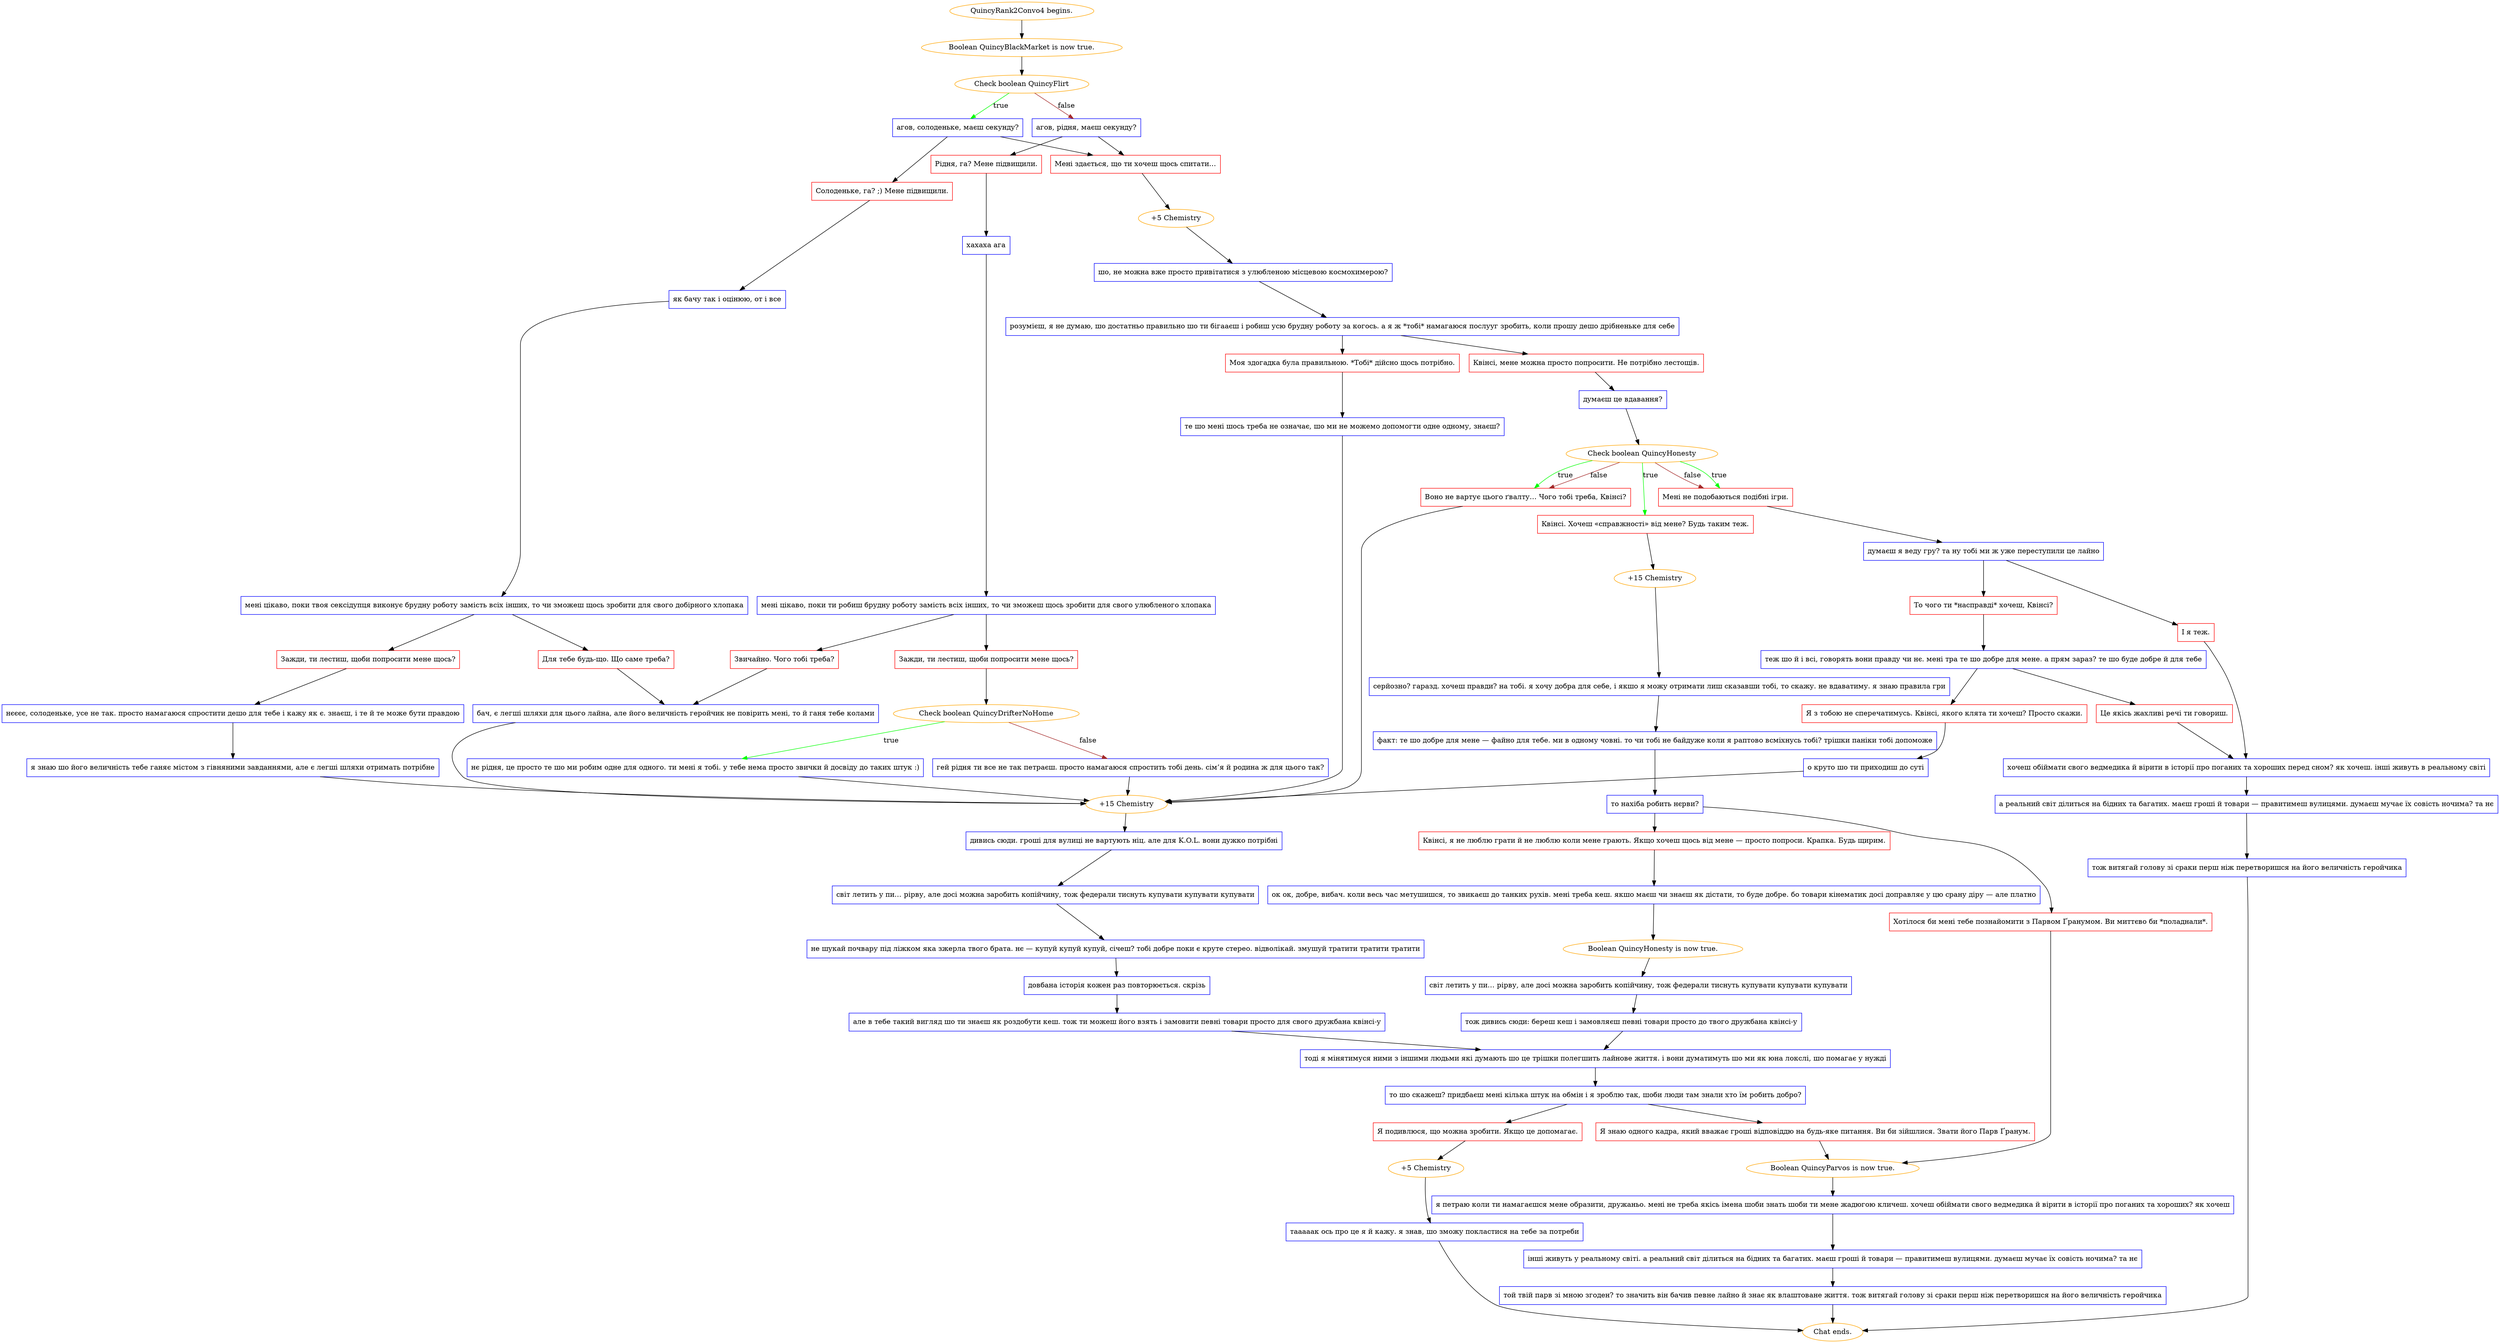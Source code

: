 digraph {
	"QuincyRank2Convo4 begins." [color=orange];
		"QuincyRank2Convo4 begins." -> j3671517917;
	j3671517917 [label="Boolean QuincyBlackMarket is now true.",color=orange];
		j3671517917 -> j3865965441;
	j3865965441 [label="Check boolean QuincyFlirt",color=orange];
		j3865965441 -> j3615415629 [label=true,color=green];
		j3865965441 -> j3064268723 [label=false,color=brown];
	j3615415629 [label="агов, солоденьке, маєш секунду?",shape=box,color=blue];
		j3615415629 -> j1004298703;
		j3615415629 -> j1257803484;
	j3064268723 [label="агов, рідня, маєш секунду?",shape=box,color=blue];
		j3064268723 -> j3940344929;
		j3064268723 -> j1257803484;
	j1004298703 [label="Солоденьке, га? ;) Мене підвищили.",shape=box,color=red];
		j1004298703 -> j4192252513;
	j1257803484 [label="Мені здається, що ти хочеш щось спитати…",shape=box,color=red];
		j1257803484 -> j2854532249;
	j3940344929 [label="Рідня, га? Мене підвищили.",shape=box,color=red];
		j3940344929 -> j293983640;
	j4192252513 [label="як бачу так і оцінюю, от і все",shape=box,color=blue];
		j4192252513 -> j2500473415;
	j2854532249 [label="+5 Chemistry",color=orange];
		j2854532249 -> j2132791508;
	j293983640 [label="хахаха ага",shape=box,color=blue];
		j293983640 -> j4021414819;
	j2500473415 [label="мені цікаво, поки твоя сексідупця виконує брудну роботу замість всіх інших, то чи зможеш щось зробити для свого добірного хлопака",shape=box,color=blue];
		j2500473415 -> j2062040449;
		j2500473415 -> j2862029608;
	j2132791508 [label="шо, не можна вже просто привітатися з улюбленою місцевою космохимерою?",shape=box,color=blue];
		j2132791508 -> j3485223921;
	j4021414819 [label="мені цікаво, поки ти робиш брудну роботу замість всіх інших, то чи зможеш щось зробити для свого улюбленого хлопака",shape=box,color=blue];
		j4021414819 -> j739894214;
		j4021414819 -> j1778309879;
	j2062040449 [label="Для тебе будь-що. Що саме треба?",shape=box,color=red];
		j2062040449 -> j1619216165;
	j2862029608 [label="Зажди, ти лестиш, щоби попросити мене щось?",shape=box,color=red];
		j2862029608 -> j451702024;
	j3485223921 [label="розумієш, я не думаю, шо достатньо правильно шо ти бігааєш і робиш усю брудну роботу за когось. а я ж *тобі* намагаюся послууг зробить, коли прошу дешо дрібненьке для себе",shape=box,color=blue];
		j3485223921 -> j88416478;
		j3485223921 -> j3900123484;
	j739894214 [label="Звичайно. Чого тобі треба?",shape=box,color=red];
		j739894214 -> j1619216165;
	j1778309879 [label="Зажди, ти лестиш, щоби попросити мене щось?",shape=box,color=red];
		j1778309879 -> j3576378402;
	j1619216165 [label="бач, є легші шляхи для цього лайна, але його величність геройчик не повірить мені, то й ганя тебе колами",shape=box,color=blue];
		j1619216165 -> j3831445805;
	j451702024 [label="нєєєє, солоденьке, усе не так. просто намагаюся спростити дешо для тебе і кажу як є. знаєш, і те й те може бути правдою",shape=box,color=blue];
		j451702024 -> j3577801543;
	j88416478 [label="Моя здогадка була правильною. *Тобі* дійсно щось потрібно.",shape=box,color=red];
		j88416478 -> j1054081079;
	j3900123484 [label="Квінсі, мене можна просто попросити. Не потрібно лестощів.",shape=box,color=red];
		j3900123484 -> j2826922075;
	j3576378402 [label="Check boolean QuincyDrifterNoHome",color=orange];
		j3576378402 -> j2329712691 [label=true,color=green];
		j3576378402 -> j1043977009 [label=false,color=brown];
	j3831445805 [label="+15 Chemistry",color=orange];
		j3831445805 -> j417848635;
	j3577801543 [label="я знаю шо його величність тебе ганяє містом з гівняними завданнями, але є легші шляхи отримать потрібне",shape=box,color=blue];
		j3577801543 -> j3831445805;
	j1054081079 [label="те шо мені шось треба не означає, шо ми не можемо допомогти одне одному, знаєш?",shape=box,color=blue];
		j1054081079 -> j3831445805;
	j2826922075 [label="думаєш це вдавання?",shape=box,color=blue];
		j2826922075 -> j3330925528;
	j2329712691 [label="нє рідня, це просто те шо ми робим одне для одного. ти мені я тобі. у тебе нема просто звички й досвіду до таких штук :)",shape=box,color=blue];
		j2329712691 -> j3831445805;
	j1043977009 [label="гей рідня ти все не так петраєш. просто намагаюся спростить тобі день. сім’я й родина ж для цього так?",shape=box,color=blue];
		j1043977009 -> j3831445805;
	j417848635 [label="дивись сюди. гроші для вулиці не вартують ніц. але для K.O.L. вони дужко потрібні",shape=box,color=blue];
		j417848635 -> j181026862;
	j3330925528 [label="Check boolean QuincyHonesty",color=orange];
		j3330925528 -> j1135187647 [label=true,color=green];
		j3330925528 -> j3080250217 [label=true,color=green];
		j3330925528 -> j1140221456 [label=true,color=green];
		j3330925528 -> j3080250217 [label=false,color=brown];
		j3330925528 -> j1140221456 [label=false,color=brown];
	j181026862 [label="світ летить у пи… рірву, але досі можна заробить копійчину, тож федерали тиснуть купувати купувати купувати",shape=box,color=blue];
		j181026862 -> j783298191;
	j1135187647 [label="Квінсі. Хочеш «справжності» від мене? Будь таким теж.",shape=box,color=red];
		j1135187647 -> j927332256;
	j3080250217 [label="Мені не подобаються подібні ігри.",shape=box,color=red];
		j3080250217 -> j59670548;
	j1140221456 [label="Воно не вартує цього ґвалту… Чого тобі треба, Квінсі?",shape=box,color=red];
		j1140221456 -> j3831445805;
	j783298191 [label="не шукай почвару під ліжком яка зжерла твого брата. нє — купуй купуй купуй, січеш? тобі добре поки є круте стерео. відволікай. змушуй тратити тратити тратити",shape=box,color=blue];
		j783298191 -> j3908966432;
	j927332256 [label="+15 Chemistry",color=orange];
		j927332256 -> j982895575;
	j59670548 [label="думаєш я веду гру? та ну тобі ми ж уже переступили це лайно",shape=box,color=blue];
		j59670548 -> j1035497503;
		j59670548 -> j1617062804;
	j3908966432 [label="довбана історія кожен раз повторюється. скрізь",shape=box,color=blue];
		j3908966432 -> j344610124;
	j982895575 [label="серйозно? гаразд. хочеш правди? на тобі. я хочу добра для себе, і якшо я можу отримати лиш сказавши тобі, то скажу. не вдаватиму. я знаю правила гри",shape=box,color=blue];
		j982895575 -> j1224378373;
	j1035497503 [label="І я теж.",shape=box,color=red];
		j1035497503 -> j747705925;
	j1617062804 [label="То чого ти *насправді* хочеш, Квінсі?",shape=box,color=red];
		j1617062804 -> j2951220804;
	j344610124 [label="але в тебе такий вигляд шо ти знаєш як роздобути кеш. тож ти можеш його взять і замовити певні товари просто для свого дружбана квінсі-у",shape=box,color=blue];
		j344610124 -> j295656518;
	j1224378373 [label="факт: те шо добре для мене — файно для тебе. ми в одному човні. то чи тобі не байдуже коли я раптово всміхнусь тобі? трішки паніки тобі допоможе",shape=box,color=blue];
		j1224378373 -> j618885616;
	j747705925 [label="хочеш обіймати свого ведмедика й вірити в історії про поганих та хороших перед сном? як хочеш. інші живуть в реальному світі",shape=box,color=blue];
		j747705925 -> j2011533399;
	j2951220804 [label="теж шо й і всі, говорять вони правду чи нє. мені тра те шо добре для мене. а прям зараз? те шо буде добре й для тебе",shape=box,color=blue];
		j2951220804 -> j2542324871;
		j2951220804 -> j1972873500;
	j295656518 [label="тоді я мінятимуся ними з іншими людьми які думають шо це трішки полегшить лайнове життя. і вони думатимуть шо ми як юна локслі, шо помагає у нужді",shape=box,color=blue];
		j295656518 -> j3611554719;
	j618885616 [label="то нахіба робить нєрви?",shape=box,color=blue];
		j618885616 -> j4199008605;
		j618885616 -> j4152157478;
	j2011533399 [label="а реальний світ ділиться на бідних та багатих. маєш гроші й товари — правитимеш вулицями. думаєш мучає їх совість ночима? та нє",shape=box,color=blue];
		j2011533399 -> j873152633;
	j2542324871 [label="Це якісь жахливі речі ти говориш.",shape=box,color=red];
		j2542324871 -> j747705925;
	j1972873500 [label="Я з тобою не сперечатимусь. Квінсі, якого клята ти хочеш? Просто скажи.",shape=box,color=red];
		j1972873500 -> j564490268;
	j3611554719 [label="то шо скажеш? придбаєш мені кілька штук на обмін і я зроблю так, шоби люди там знали хто їм робить добро?",shape=box,color=blue];
		j3611554719 -> j1615629777;
		j3611554719 -> j448440725;
	j4199008605 [label="Хотілося би мені тебе познайомити з Парвом Ґранумом. Ви миттєво би *поладнали*.",shape=box,color=red];
		j4199008605 -> j700022290;
	j4152157478 [label="Квінсі, я не люблю грати й не люблю коли мене грають. Якщо хочеш щось від мене — просто попроси. Крапка. Будь щирим.",shape=box,color=red];
		j4152157478 -> j544189411;
	j873152633 [label="тож витягай голову зі сраки перш ніж перетворишся на його величність геройчика",shape=box,color=blue];
		j873152633 -> "Chat ends.";
	j564490268 [label="о круто шо ти приходиш до суті",shape=box,color=blue];
		j564490268 -> j3831445805;
	j1615629777 [label="Я подивлюся, що можна зробити. Якщо це допомагає.",shape=box,color=red];
		j1615629777 -> j827330152;
	j448440725 [label="Я знаю одного кадра, який вважає гроші відповіддю на будь-яке питання. Ви би зійшлися. Звати його Парв Ґранум.",shape=box,color=red];
		j448440725 -> j700022290;
	j700022290 [label="Boolean QuincyParvos is now true.",color=orange];
		j700022290 -> j3025684430;
	j544189411 [label="ок ок, добре, вибач. коли весь час метушишся, то звикаєш до танких рухів. мені треба кеш. якшо маєш чи знаєш як дістати, то буде добре. бо товари кінематик досі доправляє у цю срану діру — але платно",shape=box,color=blue];
		j544189411 -> j2082468041;
	"Chat ends." [color=orange];
	j827330152 [label="+5 Chemistry",color=orange];
		j827330152 -> j1116534272;
	j3025684430 [label="я петраю коли ти намагаєшся мене образити, дружаньо. мені не треба якісь імена шоби знать шоби ти мене жадюгою кличеш. хочеш обіймати свого ведмедика й вірити в історії про поганих та хороших? як хочеш",shape=box,color=blue];
		j3025684430 -> j2697924891;
	j2082468041 [label="Boolean QuincyHonesty is now true.",color=orange];
		j2082468041 -> j897019128;
	j1116534272 [label="тааааак ось про це я й кажу. я знав, шо зможу покластися на тебе за потреби",shape=box,color=blue];
		j1116534272 -> "Chat ends.";
	j2697924891 [label="інші живуть у реальному світі. а реальний світ ділиться на бідних та багатих. маєш гроші й товари — правитимеш вулицями. думаєш мучає їх совість ночима? та нє",shape=box,color=blue];
		j2697924891 -> j157517000;
	j897019128 [label="світ летить у пи… рірву, але досі можна заробить копійчину, тож федерали тиснуть купувати купувати купувати",shape=box,color=blue];
		j897019128 -> j710876709;
	j157517000 [label="той твій парв зі мною згоден? то значить він бачив певне лайно й знає як влаштоване життя. тож витягай голову зі сраки перш ніж перетворишся на його величність геройчика",shape=box,color=blue];
		j157517000 -> "Chat ends.";
	j710876709 [label="тож дивись сюди: береш кеш і замовляєш певні товари просто до твого дружбана квінсі-у",shape=box,color=blue];
		j710876709 -> j295656518;
}